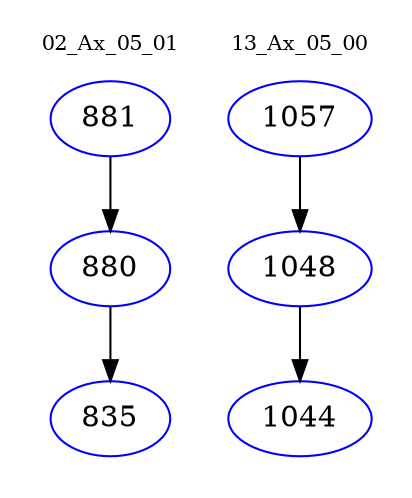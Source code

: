 digraph{
subgraph cluster_0 {
color = white
label = "02_Ax_05_01";
fontsize=10;
T0_881 [label="881", color="blue"]
T0_881 -> T0_880 [color="black"]
T0_880 [label="880", color="blue"]
T0_880 -> T0_835 [color="black"]
T0_835 [label="835", color="blue"]
}
subgraph cluster_1 {
color = white
label = "13_Ax_05_00";
fontsize=10;
T1_1057 [label="1057", color="blue"]
T1_1057 -> T1_1048 [color="black"]
T1_1048 [label="1048", color="blue"]
T1_1048 -> T1_1044 [color="black"]
T1_1044 [label="1044", color="blue"]
}
}
